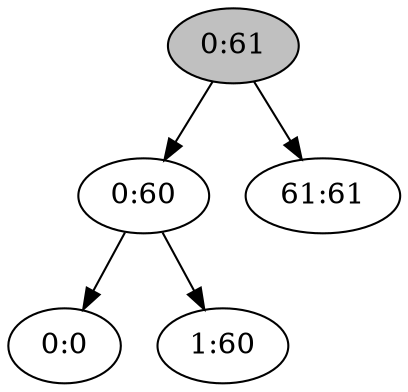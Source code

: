 digraph "big-i1:60" {

/* Nodes */

N_0_61[label="0:61"][style="filled"][fillcolor="grey"];
N_0_60[label="0:60"];
N_0_0[label="0:0"];
N_1_60[label="1:60"];
N_61_61[label="61:61"];

/* Edges */

N_0_60 -> N_0_0;
N_0_60 -> N_1_60;
N_0_61 -> N_0_60;
N_0_61 -> N_61_61;
}
